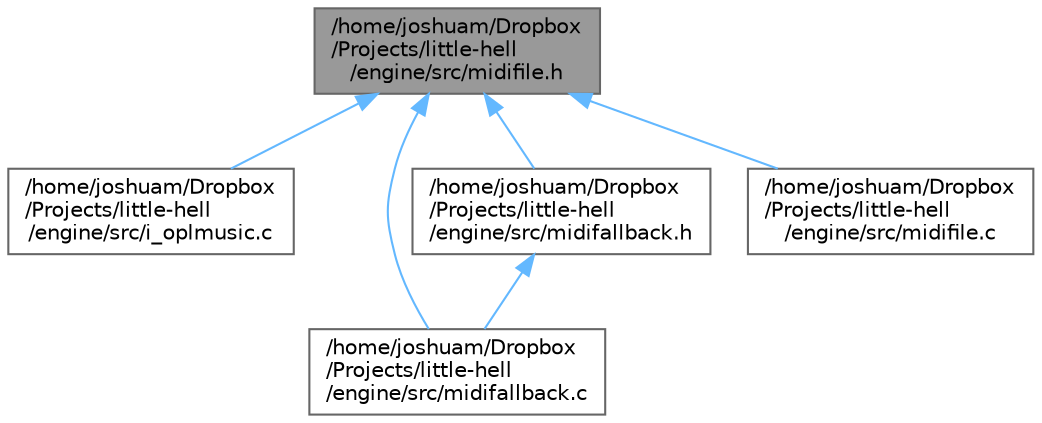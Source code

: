 digraph "/home/joshuam/Dropbox/Projects/little-hell/engine/src/midifile.h"
{
 // LATEX_PDF_SIZE
  bgcolor="transparent";
  edge [fontname=Helvetica,fontsize=10,labelfontname=Helvetica,labelfontsize=10];
  node [fontname=Helvetica,fontsize=10,shape=box,height=0.2,width=0.4];
  Node1 [label="/home/joshuam/Dropbox\l/Projects/little-hell\l/engine/src/midifile.h",height=0.2,width=0.4,color="gray40", fillcolor="grey60", style="filled", fontcolor="black",tooltip=" "];
  Node1 -> Node2 [dir="back",color="steelblue1",style="solid"];
  Node2 [label="/home/joshuam/Dropbox\l/Projects/little-hell\l/engine/src/i_oplmusic.c",height=0.2,width=0.4,color="grey40", fillcolor="white", style="filled",URL="$i__oplmusic_8c.html",tooltip=" "];
  Node1 -> Node3 [dir="back",color="steelblue1",style="solid"];
  Node3 [label="/home/joshuam/Dropbox\l/Projects/little-hell\l/engine/src/midifallback.c",height=0.2,width=0.4,color="grey40", fillcolor="white", style="filled",URL="$midifallback_8c.html",tooltip=" "];
  Node1 -> Node4 [dir="back",color="steelblue1",style="solid"];
  Node4 [label="/home/joshuam/Dropbox\l/Projects/little-hell\l/engine/src/midifallback.h",height=0.2,width=0.4,color="grey40", fillcolor="white", style="filled",URL="$midifallback_8h.html",tooltip=" "];
  Node4 -> Node3 [dir="back",color="steelblue1",style="solid"];
  Node1 -> Node5 [dir="back",color="steelblue1",style="solid"];
  Node5 [label="/home/joshuam/Dropbox\l/Projects/little-hell\l/engine/src/midifile.c",height=0.2,width=0.4,color="grey40", fillcolor="white", style="filled",URL="$midifile_8c.html",tooltip=" "];
}

